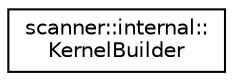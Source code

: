 digraph "Graphical Class Hierarchy"
{
  edge [fontname="Helvetica",fontsize="10",labelfontname="Helvetica",labelfontsize="10"];
  node [fontname="Helvetica",fontsize="10",shape=record];
  rankdir="LR";
  Node1 [label="scanner::internal::\lKernelBuilder",height=0.2,width=0.4,color="black", fillcolor="white", style="filled",URL="$classscanner_1_1internal_1_1KernelBuilder.html"];
}

